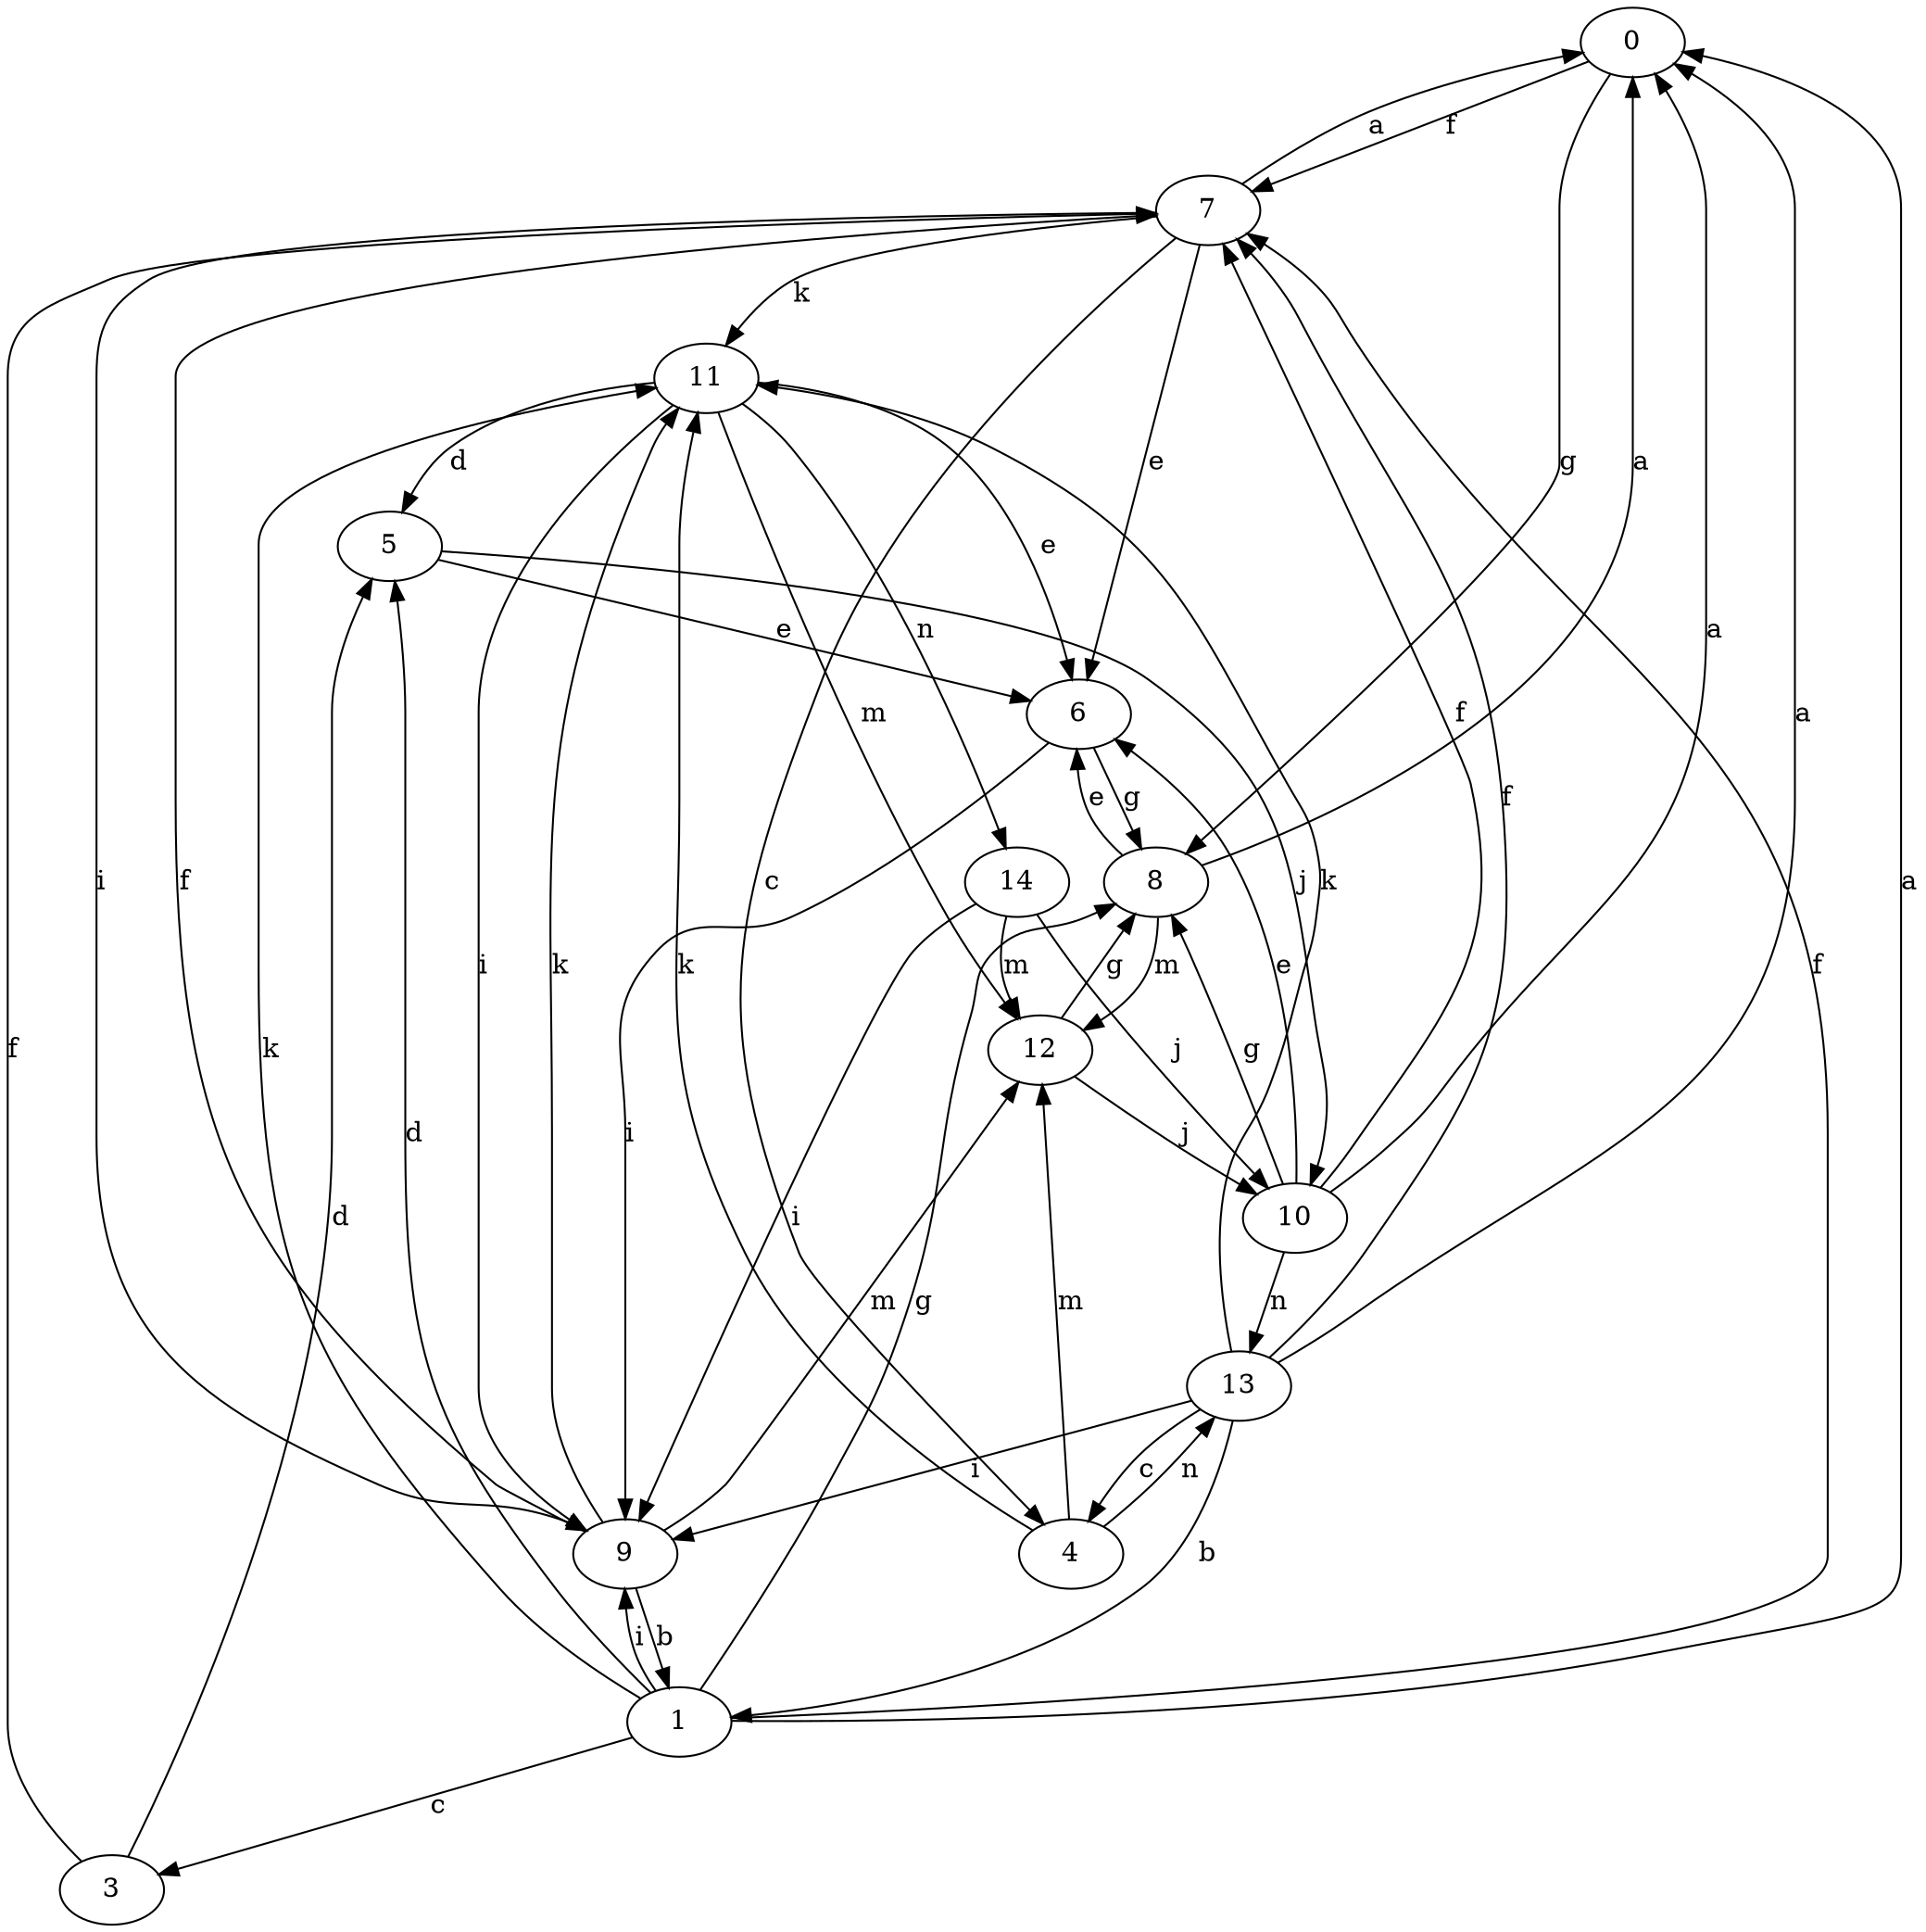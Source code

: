 strict digraph  {
0;
1;
3;
4;
5;
6;
7;
8;
9;
10;
11;
12;
13;
14;
0 -> 7  [label=f];
0 -> 8  [label=g];
1 -> 0  [label=a];
1 -> 3  [label=c];
1 -> 5  [label=d];
1 -> 7  [label=f];
1 -> 8  [label=g];
1 -> 9  [label=i];
1 -> 11  [label=k];
3 -> 5  [label=d];
3 -> 7  [label=f];
4 -> 11  [label=k];
4 -> 12  [label=m];
4 -> 13  [label=n];
5 -> 6  [label=e];
5 -> 10  [label=j];
6 -> 8  [label=g];
6 -> 9  [label=i];
7 -> 0  [label=a];
7 -> 4  [label=c];
7 -> 6  [label=e];
7 -> 9  [label=i];
7 -> 11  [label=k];
8 -> 0  [label=a];
8 -> 6  [label=e];
8 -> 12  [label=m];
9 -> 1  [label=b];
9 -> 7  [label=f];
9 -> 11  [label=k];
9 -> 12  [label=m];
10 -> 0  [label=a];
10 -> 6  [label=e];
10 -> 7  [label=f];
10 -> 8  [label=g];
10 -> 13  [label=n];
11 -> 5  [label=d];
11 -> 6  [label=e];
11 -> 9  [label=i];
11 -> 12  [label=m];
11 -> 14  [label=n];
12 -> 8  [label=g];
12 -> 10  [label=j];
13 -> 0  [label=a];
13 -> 1  [label=b];
13 -> 4  [label=c];
13 -> 7  [label=f];
13 -> 9  [label=i];
13 -> 11  [label=k];
14 -> 9  [label=i];
14 -> 10  [label=j];
14 -> 12  [label=m];
}
